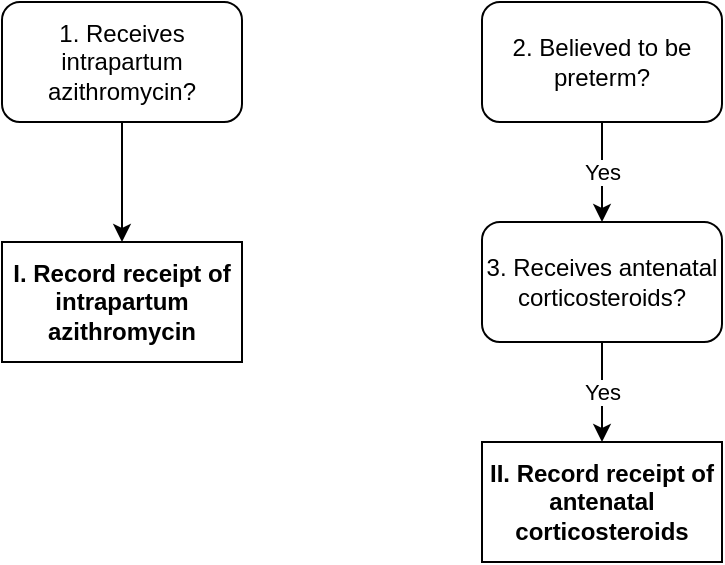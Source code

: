 <mxfile version="26.2.5">
  <diagram name="Page-1" id="_DeYYR4Qj9MW9a1taFgx">
    <mxGraphModel dx="931" dy="345" grid="1" gridSize="10" guides="1" tooltips="1" connect="1" arrows="1" fold="1" page="1" pageScale="1" pageWidth="850" pageHeight="1100" math="0" shadow="0">
      <root>
        <mxCell id="0" />
        <mxCell id="1" parent="0" />
        <mxCell id="bdD3YvU62UM6Dhe-RuNt-11" style="edgeStyle=orthogonalEdgeStyle;rounded=0;orthogonalLoop=1;jettySize=auto;html=1;entryX=0.5;entryY=0;entryDx=0;entryDy=0;" edge="1" parent="1" source="bdD3YvU62UM6Dhe-RuNt-1" target="bdD3YvU62UM6Dhe-RuNt-2">
          <mxGeometry relative="1" as="geometry" />
        </mxCell>
        <mxCell id="bdD3YvU62UM6Dhe-RuNt-1" value="1. Receives intrapartum azithromycin?" style="rounded=1;whiteSpace=wrap;html=1;" vertex="1" parent="1">
          <mxGeometry x="120" y="40" width="120" height="60" as="geometry" />
        </mxCell>
        <mxCell id="bdD3YvU62UM6Dhe-RuNt-2" value="&lt;b&gt;I. Record receipt of intrapartum azithromycin&lt;/b&gt;" style="rounded=0;whiteSpace=wrap;html=1;" vertex="1" parent="1">
          <mxGeometry x="120" y="160" width="120" height="60" as="geometry" />
        </mxCell>
        <mxCell id="bdD3YvU62UM6Dhe-RuNt-8" value="Yes" style="edgeStyle=orthogonalEdgeStyle;rounded=0;orthogonalLoop=1;jettySize=auto;html=1;" edge="1" parent="1" source="bdD3YvU62UM6Dhe-RuNt-5" target="bdD3YvU62UM6Dhe-RuNt-7">
          <mxGeometry relative="1" as="geometry" />
        </mxCell>
        <mxCell id="bdD3YvU62UM6Dhe-RuNt-5" value="2. Believed to be preterm?" style="rounded=1;whiteSpace=wrap;html=1;" vertex="1" parent="1">
          <mxGeometry x="360" y="40" width="120" height="60" as="geometry" />
        </mxCell>
        <mxCell id="bdD3YvU62UM6Dhe-RuNt-10" value="Yes" style="edgeStyle=orthogonalEdgeStyle;rounded=0;orthogonalLoop=1;jettySize=auto;html=1;" edge="1" parent="1" source="bdD3YvU62UM6Dhe-RuNt-7" target="bdD3YvU62UM6Dhe-RuNt-9">
          <mxGeometry relative="1" as="geometry" />
        </mxCell>
        <mxCell id="bdD3YvU62UM6Dhe-RuNt-7" value="3. Receives antenatal corticosteroids?" style="rounded=1;whiteSpace=wrap;html=1;" vertex="1" parent="1">
          <mxGeometry x="360" y="150" width="120" height="60" as="geometry" />
        </mxCell>
        <mxCell id="bdD3YvU62UM6Dhe-RuNt-9" value="&lt;b&gt;II. Record receipt of antenatal corticosteroids&lt;/b&gt;" style="rounded=0;whiteSpace=wrap;html=1;" vertex="1" parent="1">
          <mxGeometry x="360" y="260" width="120" height="60" as="geometry" />
        </mxCell>
      </root>
    </mxGraphModel>
  </diagram>
</mxfile>
